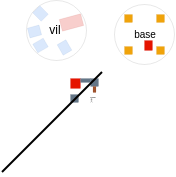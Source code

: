 <mxfile version="21.3.2" type="github">
  <diagram name="Страница 1" id="qyMJKA6wbGwcwe2PbERa">
    <mxGraphModel dx="88" dy="50" grid="1" gridSize="1" guides="1" tooltips="1" connect="1" arrows="1" fold="1" page="1" pageScale="1" pageWidth="827" pageHeight="1169" math="0" shadow="0">
      <root>
        <mxCell id="0" />
        <mxCell id="1" parent="0" />
        <mxCell id="09WcuCSgEutDgm5XiJ9v-3" value="" style="group" vertex="1" connectable="0" parent="1">
          <mxGeometry x="542" y="357" width="30" height="30" as="geometry" />
        </mxCell>
        <mxCell id="09WcuCSgEutDgm5XiJ9v-1" value="" style="ellipse;whiteSpace=wrap;html=1;aspect=fixed;fillColor=none;strokeWidth=0;movable=0;resizable=0;rotatable=0;deletable=0;editable=0;locked=1;connectable=0;" vertex="1" parent="09WcuCSgEutDgm5XiJ9v-3">
          <mxGeometry width="30" height="30" as="geometry" />
        </mxCell>
        <mxCell id="mXehWSmkrtnXyW8H-YC_-2" value="" style="rounded=0;whiteSpace=wrap;html=1;strokeWidth=0;fillColor=#dae8fc;strokeColor=#6c8ebf;rotation=45;movable=0;resizable=0;rotatable=0;deletable=0;editable=0;locked=1;connectable=0;" parent="09WcuCSgEutDgm5XiJ9v-3" vertex="1">
          <mxGeometry x="4" y="4" width="6" height="5" as="geometry" />
        </mxCell>
        <mxCell id="mXehWSmkrtnXyW8H-YC_-3" value="" style="rounded=0;whiteSpace=wrap;html=1;strokeWidth=0;fillColor=#dae8fc;strokeColor=#6c8ebf;rotation=-15;movable=0;resizable=0;rotatable=0;deletable=0;editable=0;locked=1;connectable=0;" parent="09WcuCSgEutDgm5XiJ9v-3" vertex="1">
          <mxGeometry x="1" y="13" width="6" height="5" as="geometry" />
        </mxCell>
        <mxCell id="mXehWSmkrtnXyW8H-YC_-4" value="" style="rounded=0;whiteSpace=wrap;html=1;strokeWidth=0;fillColor=#dae8fc;strokeColor=#6c8ebf;rotation=-30;movable=0;resizable=0;rotatable=0;deletable=0;editable=0;locked=1;connectable=0;" parent="09WcuCSgEutDgm5XiJ9v-3" vertex="1">
          <mxGeometry x="4" y="20" width="6" height="5" as="geometry" />
        </mxCell>
        <mxCell id="mXehWSmkrtnXyW8H-YC_-5" value="" style="rounded=0;whiteSpace=wrap;html=1;strokeWidth=0;fillColor=#dae8fc;strokeColor=#6c8ebf;rotation=60;movable=0;resizable=0;rotatable=0;deletable=0;editable=0;locked=1;connectable=0;" parent="09WcuCSgEutDgm5XiJ9v-3" vertex="1">
          <mxGeometry x="16" y="21" width="6" height="5" as="geometry" />
        </mxCell>
        <mxCell id="mXehWSmkrtnXyW8H-YC_-8" value="" style="rounded=0;whiteSpace=wrap;html=1;strokeWidth=0;fillColor=#f8cecc;strokeColor=#b85450;rotation=-15;container=0;movable=0;resizable=0;rotatable=0;deletable=0;editable=0;locked=1;connectable=0;" parent="09WcuCSgEutDgm5XiJ9v-3" vertex="1">
          <mxGeometry x="17" y="8" width="11" height="6" as="geometry" />
        </mxCell>
        <mxCell id="09WcuCSgEutDgm5XiJ9v-2" value="vil" style="text;html=1;strokeColor=none;fillColor=none;align=center;verticalAlign=middle;whiteSpace=wrap;rounded=0;fontSize=6;movable=0;resizable=0;rotatable=0;deletable=0;editable=0;locked=1;connectable=0;" vertex="1" parent="09WcuCSgEutDgm5XiJ9v-3">
          <mxGeometry x="11" y="12" width="7" height="6" as="geometry" />
        </mxCell>
        <mxCell id="09WcuCSgEutDgm5XiJ9v-11" value="" style="group;movable=0;resizable=0;rotatable=0;deletable=0;editable=0;locked=1;connectable=0;" vertex="1" connectable="0" parent="1">
          <mxGeometry x="586" y="359" width="30" height="30" as="geometry" />
        </mxCell>
        <mxCell id="09WcuCSgEutDgm5XiJ9v-9" value="" style="ellipse;whiteSpace=wrap;html=1;aspect=fixed;strokeWidth=0;fillColor=none;movable=0;resizable=0;rotatable=0;deletable=0;editable=0;locked=1;connectable=0;" vertex="1" parent="09WcuCSgEutDgm5XiJ9v-11">
          <mxGeometry width="30" height="30" as="geometry" />
        </mxCell>
        <mxCell id="09WcuCSgEutDgm5XiJ9v-4" value="" style="rounded=0;whiteSpace=wrap;html=1;strokeWidth=0;fillColor=#f0a30a;fontColor=#000000;strokeColor=#BD7000;movable=0;resizable=0;rotatable=0;deletable=0;editable=0;locked=1;connectable=0;" vertex="1" parent="09WcuCSgEutDgm5XiJ9v-11">
          <mxGeometry x="5" y="5" width="4" height="4" as="geometry" />
        </mxCell>
        <mxCell id="09WcuCSgEutDgm5XiJ9v-5" value="" style="rounded=0;whiteSpace=wrap;html=1;strokeWidth=0;fillColor=#f0a30a;fontColor=#000000;strokeColor=#BD7000;movable=0;resizable=0;rotatable=0;deletable=0;editable=0;locked=1;connectable=0;" vertex="1" parent="09WcuCSgEutDgm5XiJ9v-11">
          <mxGeometry x="21" y="5" width="4" height="4" as="geometry" />
        </mxCell>
        <mxCell id="09WcuCSgEutDgm5XiJ9v-6" value="" style="rounded=0;whiteSpace=wrap;html=1;strokeWidth=0;fillColor=#f0a30a;fontColor=#000000;strokeColor=#BD7000;movable=0;resizable=0;rotatable=0;deletable=0;editable=0;locked=1;connectable=0;" vertex="1" parent="09WcuCSgEutDgm5XiJ9v-11">
          <mxGeometry x="21" y="21" width="4" height="4" as="geometry" />
        </mxCell>
        <mxCell id="09WcuCSgEutDgm5XiJ9v-7" value="" style="rounded=0;whiteSpace=wrap;html=1;strokeWidth=0;fillColor=#f0a30a;fontColor=#000000;strokeColor=#BD7000;movable=0;resizable=0;rotatable=0;deletable=0;editable=0;locked=1;connectable=0;" vertex="1" parent="09WcuCSgEutDgm5XiJ9v-11">
          <mxGeometry x="5" y="21" width="4" height="4" as="geometry" />
        </mxCell>
        <mxCell id="09WcuCSgEutDgm5XiJ9v-8" value="" style="rounded=0;whiteSpace=wrap;html=1;strokeWidth=0;fillColor=#e51400;fontColor=#ffffff;strokeColor=#B20000;movable=0;resizable=0;rotatable=0;deletable=0;editable=0;locked=1;connectable=0;" vertex="1" parent="09WcuCSgEutDgm5XiJ9v-11">
          <mxGeometry x="15" y="18" width="4" height="5" as="geometry" />
        </mxCell>
        <mxCell id="09WcuCSgEutDgm5XiJ9v-10" value="base&lt;font style=&quot;font-size: 5px;&quot;&gt;&lt;br style=&quot;font-size: 5px;&quot;&gt;&lt;/font&gt;" style="text;html=1;strokeColor=none;fillColor=none;align=center;verticalAlign=middle;whiteSpace=wrap;rounded=0;fontSize=5;movable=0;resizable=0;rotatable=0;deletable=0;editable=0;locked=1;connectable=0;" vertex="1" parent="09WcuCSgEutDgm5XiJ9v-11">
          <mxGeometry x="5" y="10" width="21" height="8" as="geometry" />
        </mxCell>
        <mxCell id="09WcuCSgEutDgm5XiJ9v-20" value="" style="whiteSpace=wrap;html=1;aspect=fixed;strokeWidth=0;fillColor=#e51400;fontColor=#ffffff;strokeColor=#B20000;" vertex="1" parent="1">
          <mxGeometry x="564" y="396" width="5" height="5" as="geometry" />
        </mxCell>
        <mxCell id="09WcuCSgEutDgm5XiJ9v-21" value="" style="whiteSpace=wrap;html=1;aspect=fixed;strokeWidth=0;fillColor=#647687;fontColor=#ffffff;strokeColor=#314354;" vertex="1" parent="1">
          <mxGeometry x="574" y="396" width="4" height="4" as="geometry" />
        </mxCell>
        <mxCell id="09WcuCSgEutDgm5XiJ9v-23" value="" style="rounded=0;whiteSpace=wrap;html=1;strokeWidth=0;fillColor=#647687;fontColor=#ffffff;strokeColor=#314354;" vertex="1" parent="1">
          <mxGeometry x="569" y="396" width="5" height="2" as="geometry" />
        </mxCell>
        <mxCell id="09WcuCSgEutDgm5XiJ9v-25" value="" style="rounded=0;whiteSpace=wrap;html=1;strokeWidth=0;fillColor=#a0522d;fontColor=#ffffff;strokeColor=#6D1F00;" vertex="1" parent="1">
          <mxGeometry x="575.25" y="400" width="1.5" height="3" as="geometry" />
        </mxCell>
        <mxCell id="09WcuCSgEutDgm5XiJ9v-26" value="" style="whiteSpace=wrap;html=1;aspect=fixed;strokeWidth=0;fillColor=#647687;fontColor=#ffffff;strokeColor=#314354;" vertex="1" parent="1">
          <mxGeometry x="564" y="404" width="4" height="4" as="geometry" />
        </mxCell>
        <mxCell id="09WcuCSgEutDgm5XiJ9v-27" value="solder" style="shape=umlActor;verticalLabelPosition=middle;verticalAlign=bottom;html=1;outlineConnect=0;strokeWidth=0.1;fontSize=1;labelPosition=center;align=center;horizontal=1;" vertex="1" parent="1">
          <mxGeometry x="574" y="406" width="1" height="2" as="geometry" />
        </mxCell>
        <mxCell id="09WcuCSgEutDgm5XiJ9v-30" value="" style="endArrow=none;html=1;rounded=0;" edge="1" parent="1">
          <mxGeometry width="50" height="50" relative="1" as="geometry">
            <mxPoint x="530" y="443" as="sourcePoint" />
            <mxPoint x="580" y="393" as="targetPoint" />
          </mxGeometry>
        </mxCell>
      </root>
    </mxGraphModel>
  </diagram>
</mxfile>
